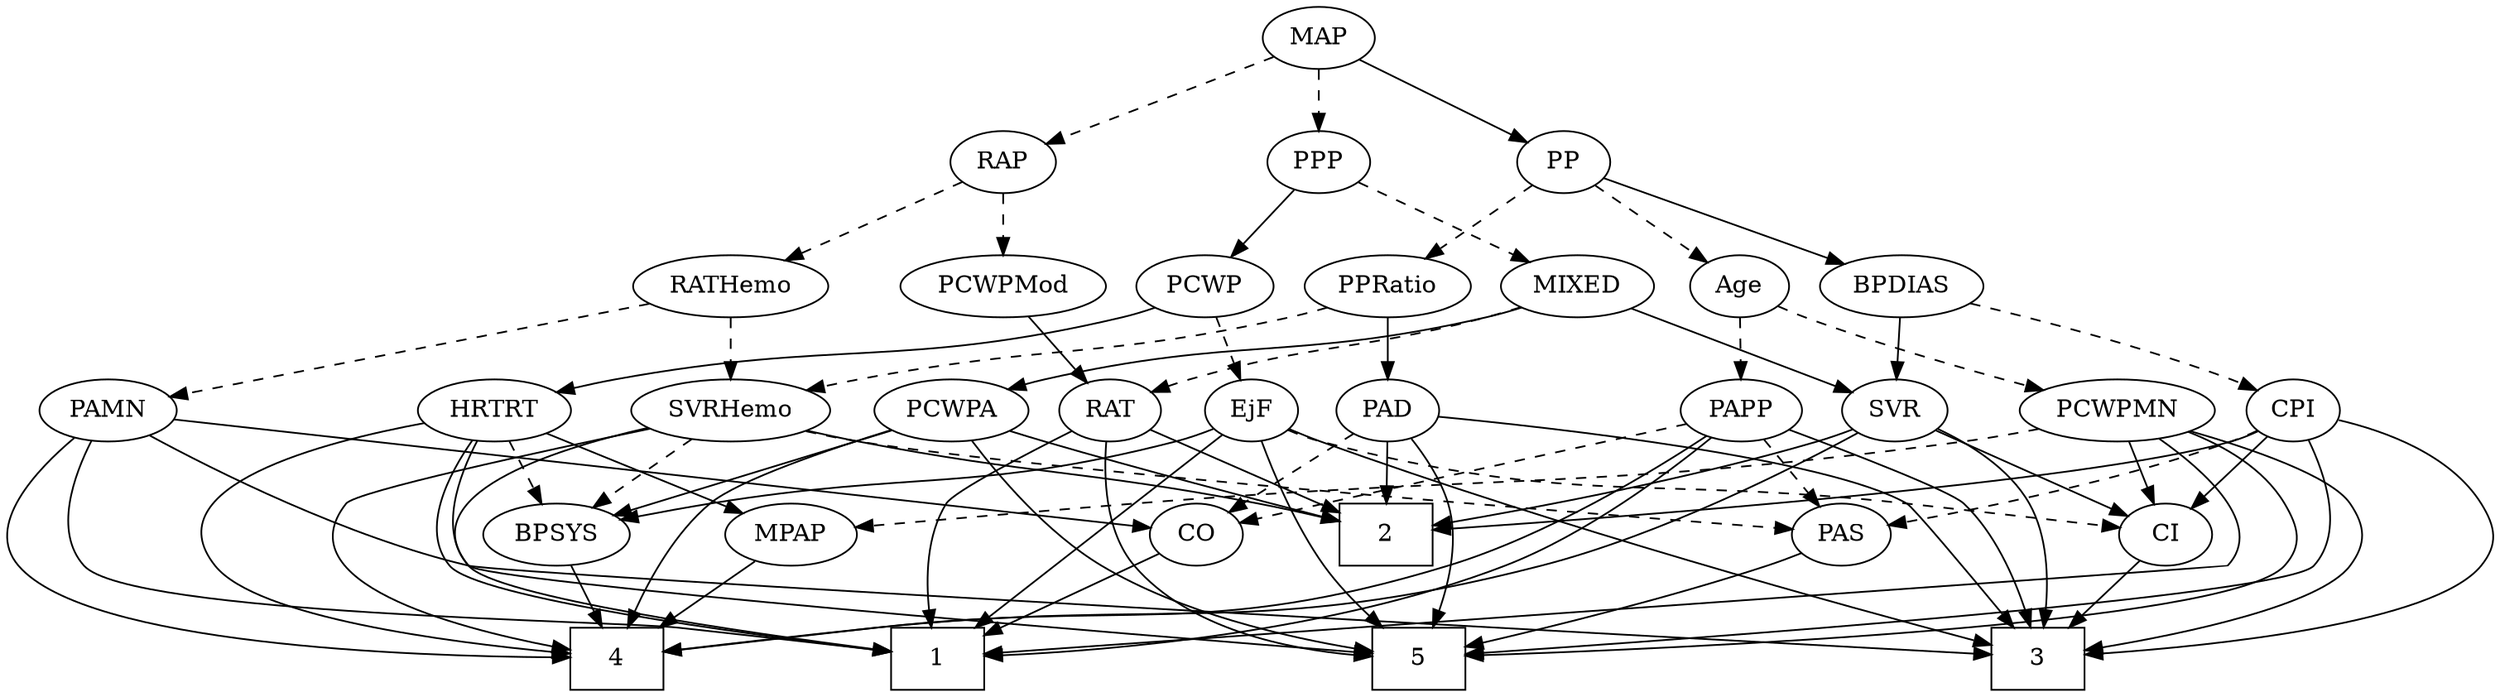 strict digraph {
	graph [bb="0,0,1423.8,396"];
	node [label="\N"];
	1	[height=0.5,
		pos="525.68,18",
		shape=box,
		width=0.75];
	2	[height=0.5,
		pos="785.68,90",
		shape=box,
		width=0.75];
	3	[height=0.5,
		pos="1159.7,18",
		shape=box,
		width=0.75];
	4	[height=0.5,
		pos="347.68,18",
		shape=box,
		width=0.75];
	5	[height=0.5,
		pos="804.68,18",
		shape=box,
		width=0.75];
	Age	[height=0.5,
		pos="981.68,234",
		width=0.75];
	PCWPMN	[height=0.5,
		pos="1199.7,162",
		width=1.3902];
	Age -> PCWPMN	[pos="e,1159.3,172.8 1002.8,222.37 1007.6,220.12 1012.8,217.86 1017.7,216 1061.3,199.48 1112.4,185.01 1149.3,175.38",
		style=dashed];
	PAPP	[height=0.5,
		pos="984.68,162",
		width=0.88464];
	Age -> PAPP	[pos="e,983.95,180.1 982.42,215.7 982.76,207.98 983.15,198.71 983.52,190.11",
		style=dashed];
	EjF	[height=0.5,
		pos="708.68,162",
		width=0.75];
	EjF -> 1	[pos="e,547.5,36.113 691.64,147.97 677.66,137.26 657.36,121.69 639.68,108 611.04,85.819 578.47,60.37 555.5,42.383",
		style=solid];
	EjF -> 3	[pos="e,1132.4,26.756 731.48,152.07 738.56,149.38 746.41,146.49 753.68,144 888.35,97.882 1050.7,50.252 1122.5,29.604",
		style=solid];
	EjF -> 5	[pos="e,783.49,36.051 714.26,144.27 720.94,125.61 733.32,95.02 749.68,72 757.12,61.528 766.81,51.393 775.98,42.838",
		style=solid];
	BPSYS	[height=0.5,
		pos="314.68,90",
		width=1.0471];
	EjF -> BPSYS	[pos="e,348.51,98.269 686.63,151.32 679.71,148.6 671.98,145.88 664.68,144 549.57,114.38 516.9,127.66 399.68,108 386.2,105.74 371.58,102.94 \
358.33,100.27",
		style=solid];
	CI	[height=0.5,
		pos="1233.7,90",
		width=0.75];
	EjF -> CI	[pos="e,1207.1,94.043 730.77,151.39 737.95,148.6 746.05,145.83 753.68,144 897.17,109.66 937.05,124.31 1083.7,108 1122.4,103.7 1166.6,98.667 \
1197,95.2",
		style=dashed];
	RAP	[height=0.5,
		pos="593.68,306",
		width=0.77632];
	RATHemo	[height=0.5,
		pos="389.68,234",
		width=1.3721];
	RAP -> RATHemo	[pos="e,424.41,246.92 569.48,296.7 536.16,285.26 475.58,264.47 434.01,250.21",
		style=dashed];
	PCWPMod	[height=0.5,
		pos="593.68,234",
		width=1.4443];
	RAP -> PCWPMod	[pos="e,593.68,252.1 593.68,287.7 593.68,279.98 593.68,270.71 593.68,262.11",
		style=dashed];
	MIXED	[height=0.5,
		pos="889.68,234",
		width=1.1193];
	RAT	[height=0.5,
		pos="628.68,162",
		width=0.75827];
	MIXED -> RAT	[pos="e,651.28,172.52 859.55,221.89 853.35,219.79 846.84,217.72 840.68,216 767.14,195.45 745.86,201.83 672.68,180 668.82,178.85 664.82,\
177.51 660.87,176.1",
		style=dashed];
	SVR	[height=0.5,
		pos="1066.7,162",
		width=0.77632];
	MIXED -> SVR	[pos="e,1043.7,172.62 919.2,221.71 946.8,211.1 989.12,194.7 1025.7,180 1028.5,178.86 1031.5,177.66 1034.4,176.45",
		style=solid];
	PCWPA	[height=0.5,
		pos="541.68,162",
		width=1.1555];
	MIXED -> PCWPA	[pos="e,572.44,174.23 860.15,221.74 853.8,219.61 847.07,217.56 840.68,216 732.47,189.63 701.05,205.71 592.68,180 589.26,179.19 585.75,\
178.25 582.24,177.24",
		style=solid];
	MPAP	[height=0.5,
		pos="443.68,90",
		width=0.97491];
	MPAP -> 4	[pos="e,371.15,36.113 424.26,74.834 411.43,65.484 394.33,53.014 379.54,42.23",
		style=solid];
	BPSYS -> 4	[pos="e,339.54,36.275 322.67,72.055 326.43,64.091 330.99,54.411 335.19,45.51",
		style=solid];
	PAD	[height=0.5,
		pos="791.68,162",
		width=0.79437];
	PAD -> 2	[pos="e,787.15,108.1 790.2,143.7 789.54,135.98 788.74,126.71 788.01,118.11",
		style=solid];
	PAD -> 3	[pos="e,1145.7,36.018 820.11,158.29 884.39,151.76 1038.8,133.81 1083.7,108 1087.3,105.91 1117.9,69.486 1139.1,43.891",
		style=solid];
	PAD -> 5	[pos="e,812.5,36.219 803.48,145.24 810.26,135.17 818.13,121.5 821.68,108 827.11,87.4 822.04,63.689 816.06,45.923",
		style=solid];
	CO	[height=0.5,
		pos="675.68,90",
		width=0.75];
	PAD -> CO	[pos="e,694.98,102.64 771.74,148.97 753.01,137.66 724.79,120.63 703.78,107.95",
		style=dashed];
	CO -> 1	[pos="e,552.72,31.617 654.19,78.971 630.17,67.762 590.88,49.425 562.06,35.974",
		style=solid];
	PAS	[height=0.5,
		pos="1047.7,90",
		width=0.75];
	PAS -> 5	[pos="e,831.82,24.879 1025.8,79.264 1019.7,76.727 1013,74.115 1006.7,72 949.98,52.906 882.45,36.406 841.61,27.09",
		style=solid];
	PAMN	[height=0.5,
		pos="58.683,162",
		width=1.011];
	PAMN -> 1	[pos="e,498.47,22.367 48.984,144.31 38.91,124.53 26.901,91.77 44.683,72 70.013,43.837 346.04,40.251 383.68,36 419.28,31.979 459.86,27.091 \
488.49,23.59",
		style=solid];
	PAMN -> 3	[pos="e,1132.2,20.501 81.91,147.95 119.56,127.53 196.85,88.656 267.68,72 288.81,67.032 954.93,30.233 1122,21.064",
		style=solid];
	PAMN -> 4	[pos="e,320.49,18.9 39.478,146.41 17.371,127.89 -13.457,95.512 6.683,72 45.476,26.712 230.12,19.809 310.34,18.978",
		style=solid];
	PAMN -> CO	[pos="e,649.1,94.016 94.072,156.99 202.47,144.69 529.24,107.61 639.16,95.144",
		style=solid];
	RATHemo -> PAMN	[pos="e,91.402,169.92 348.1,224.21 284.94,210.85 165.44,185.58 101.54,172.06",
		style=dashed];
	SVRHemo	[height=0.5,
		pos="389.68,162",
		width=1.3902];
	RATHemo -> SVRHemo	[pos="e,389.68,180.1 389.68,215.7 389.68,207.98 389.68,198.71 389.68,190.11",
		style=dashed];
	CPI	[height=0.5,
		pos="1294.7,162",
		width=0.75];
	CPI -> 2	[pos="e,812.83,92.863 1274.2,149.91 1269.2,147.62 1263.9,145.47 1258.7,144 1176.7,120.75 919.75,100.56 823.02,93.591",
		style=solid];
	CPI -> 3	[pos="e,1187.1,20.429 1321,157.93 1350.1,152.98 1395.5,140.25 1416.7,108 1425.5,94.621 1426.8,84.404 1416.7,72 1389.4,38.545 1261.8,25.58 \
1197.2,21.1",
		style=solid];
	CPI -> 5	[pos="e,831.74,20.785 1306.7,145.5 1320.3,126.01 1338.3,92.614 1319.7,72 1303.6,54.225 957.46,29.318 841.88,21.469",
		style=solid];
	CPI -> PAS	[pos="e,1073.5,95.79 1273.7,150.23 1268.8,147.99 1263.6,145.77 1258.7,144 1198.6,122.49 1125.8,106.27 1083.4,97.743",
		style=dashed];
	CPI -> CI	[pos="e,1246.6,105.82 1281.7,146.15 1273.5,136.69 1262.6,124.24 1253.3,113.56",
		style=solid];
	RAT -> 1	[pos="e,522,36.224 607.29,150.81 579.85,137.54 535.24,115.19 530.68,108 519.12,89.784 518.67,65.014 520.66,46.23",
		style=solid];
	RAT -> 2	[pos="e,758.63,103.06 650.84,151.12 676.4,139.73 718.78,120.83 749.21,107.26",
		style=solid];
	RAT -> 5	[pos="e,777.58,19.273 625.78,143.82 623.48,124.18 623,92.148 639.68,72 670.9,34.291 729.09,23.106 767.35,19.962",
		style=solid];
	SVR -> 2	[pos="e,812.72,95.372 1044.4,150.92 1038.4,148.44 1031.9,145.94 1025.7,144 955.31,121.83 870.5,105.43 822.87,97.117",
		style=solid];
	SVR -> 3	[pos="e,1163.2,36.108 1091.5,153.36 1112.3,145.55 1140.7,131.22 1154.7,108 1165.8,89.521 1166.3,64.774 1164.4,46.066",
		style=solid];
	SVR -> 4	[pos="e,374.88,22.468 1047.1,149.15 1013.3,129.35 941.19,89.952 874.68,72 708.76,27.213 660.57,54.216 489.68,36 454.06,32.203 413.49,27.286 \
384.86,23.718",
		style=solid];
	SVR -> CI	[pos="e,1211.4,100.36 1089.6,151.41 1118.6,139.23 1168.9,118.14 1201.8,104.38",
		style=solid];
	PCWPMod -> RAT	[pos="e,620.53,179.31 602.16,216.05 606.3,207.77 611.37,197.62 615.97,188.42",
		style=solid];
	PCWPA -> 2	[pos="e,758.38,98.003 573.16,150.21 579.6,148.09 586.34,145.93 592.68,144 646.55,127.64 709.54,110.76 748.53,100.57",
		style=solid];
	PCWPA -> 4	[pos="e,353.6,36.103 504.03,154.27 473.15,147.15 429.78,133.33 399.68,108 379.89,91.34 365.87,65.112 357.41,45.437",
		style=solid];
	PCWPA -> 5	[pos="e,777.64,22.093 552.33,144.32 566,124.25 591.59,90.879 621.68,72 667.14,43.482 728.49,29.824 767.32,23.644",
		style=solid];
	PCWPA -> BPSYS	[pos="e,344.89,101 508.39,151.15 473.14,140.67 415.89,123.49 366.68,108 362.71,106.75 358.57,105.43 354.44,104.1",
		style=solid];
	PCWPMN -> 1	[pos="e,553.01,20.916 1228.9,147.18 1244,138.31 1261.1,125.2 1269.7,108 1276.8,93.673 1280.6,83.709 1269.7,72 1268.9,71.181 714.05,32.21 \
563.17,21.628",
		style=solid];
	PCWPMN -> 3	[pos="e,1186.9,22.96 1236.3,149.61 1276,136.91 1334.4,117 1340.7,108 1349.8,94.846 1350.3,84.805 1340.7,72 1323.4,48.99 1244.7,32.608 \
1196.9,24.589",
		style=solid];
	PCWPMN -> 5	[pos="e,831.91,19.816 1240.1,151.34 1262.7,143.64 1289.1,130.32 1302.7,108 1311,94.341 1313.4,83.897 1302.7,72 1272,37.827 952.29,23.949 \
841.92,20.153",
		style=solid];
	PCWPMN -> MPAP	[pos="e,478.02,94.073 1156.8,152.48 1140.3,149.44 1121.1,146.22 1103.7,144 898.49,117.94 845.83,124.94 639.68,108 587.65,103.73 527.89,\
98.495 488.17,94.974",
		style=dashed];
	PCWPMN -> CI	[pos="e,1225.8,107.31 1207.9,144.05 1211.9,135.77 1216.9,125.62 1221.3,116.42",
		style=solid];
	SVRHemo -> 1	[pos="e,498.51,22.626 352.59,149.85 320.43,139.34 277.53,123.01 267.68,108 258.91,94.621 257.57,84.4 267.68,72 281.57,54.971 420.06,33.634 \
488.2,24.059",
		style=solid];
	SVRHemo -> 2	[pos="e,758.36,97.719 433.92,153.5 451.58,150.52 472.09,147.08 490.68,144 588.86,127.74 614.03,127.15 711.68,108 723.69,105.65 736.72,\
102.76 748.45,100.05",
		style=solid];
	SVRHemo -> 4	[pos="e,320.3,23.653 351.94,150.02 344.88,147.99 337.56,145.92 330.68,144 271.27,127.46 234.21,156.94 196.68,108 162.67,63.649 255.19,\
37.127 310.18,25.679",
		style=solid];
	SVRHemo -> BPSYS	[pos="e,331.21,106.43 372.29,144.76 362.33,135.47 349.68,123.67 338.78,113.49",
		style=dashed];
	SVRHemo -> PAS	[pos="e,1020.9,92.859 433.33,152.95 451.08,149.86 471.82,146.48 490.68,144 685.96,118.31 921.31,100.07 1010.8,93.59",
		style=dashed];
	BPDIAS	[height=0.5,
		pos="1068.7,234",
		width=1.1735];
	BPDIAS -> CPI	[pos="e,1273.6,173.67 1105.3,224.73 1144,215.55 1206.5,199.43 1258.7,180 1260.5,179.31 1262.4,178.57 1264.3,177.79",
		style=dashed];
	BPDIAS -> SVR	[pos="e,1067.2,180.1 1068.2,215.7 1068,207.98 1067.7,198.71 1067.5,190.11",
		style=solid];
	MAP	[height=0.5,
		pos="756.68,378",
		width=0.84854];
	MAP -> RAP	[pos="e,616.26,316.69 732.63,366.67 704.22,354.47 656.86,334.13 625.45,320.64",
		style=dashed];
	PP	[height=0.5,
		pos="886.68,306",
		width=0.75];
	MAP -> PP	[pos="e,866.14,318.06 778.44,365.28 800.01,353.67 833.2,335.8 857.14,322.91",
		style=solid];
	PPP	[height=0.5,
		pos="756.68,306",
		width=0.75];
	MAP -> PPP	[pos="e,756.68,324.1 756.68,359.7 756.68,351.98 756.68,342.71 756.68,334.11",
		style=dashed];
	PP -> Age	[pos="e,964.05,247.99 904.11,292.16 918.61,281.47 939.48,266.1 955.91,253.99",
		style=dashed];
	PP -> BPDIAS	[pos="e,1038.3,246.7 909.73,296.13 939.67,284.62 992.42,264.33 1028.9,250.3",
		style=solid];
	PPRatio	[height=0.5,
		pos="791.68,234",
		width=1.1013];
	PP -> PPRatio	[pos="e,811.63,249.7 869.26,292.16 855.52,282.04 836.08,267.71 820.09,255.93",
		style=dashed];
	PPP -> MIXED	[pos="e,864.39,248.31 777.17,294.22 797.98,283.27 830.57,266.11 855.33,253.08",
		style=dashed];
	PCWP	[height=0.5,
		pos="698.68,234",
		width=0.97491];
	PPP -> PCWP	[pos="e,712.05,251.13 744.1,289.81 736.63,280.8 727,269.18 718.53,258.95",
		style=solid];
	PPRatio -> PAD	[pos="e,791.68,180.1 791.68,215.7 791.68,207.98 791.68,198.71 791.68,190.11",
		style=solid];
	PPRatio -> SVRHemo	[pos="e,433.89,170.69 762.42,221.82 755.98,219.65 749.16,217.57 742.68,216 632.73,189.34 602.48,197.39 490.68,180 475.55,177.65 459.17,\
174.95 444.09,172.41",
		style=dashed];
	PCWP -> EjF	[pos="e,706.24,180.1 701.15,215.7 702.26,207.98 703.58,198.71 704.81,190.11",
		style=dashed];
	HRTRT	[height=0.5,
		pos="281.68,162",
		width=1.1013];
	PCWP -> HRTRT	[pos="e,310.91,174.33 672.51,221.62 666.73,219.47 660.57,217.44 654.68,216 513.94,181.61 472,211.94 330.68,180 327.33,179.24 323.89,178.33 \
320.46,177.33",
		style=solid];
	CI -> 3	[pos="e,1177.8,36.113 1218.7,74.834 1209.1,65.746 1196.4,53.71 1185.2,43.141",
		style=solid];
	PAPP -> 1	[pos="e,552.75,19.398 968.42,146.28 945.08,126.03 899.9,90.06 854.68,72 754.38,31.933 625.39,22.118 562.91,19.74",
		style=solid];
	PAPP -> 3	[pos="e,1155.4,36.344 1010.4,151.24 1047.6,137 1112.6,111.83 1116.7,108 1134.6,91.243 1145.9,65.42 1152.4,45.897",
		style=solid];
	PAPP -> 4	[pos="e,374.89,22.349 965.73,147.39 936.44,127.14 877.67,89.56 821.68,72 680.06,27.587 637.15,52.822 489.68,36 454.09,31.94 413.51,27.056 \
384.87,23.567",
		style=solid];
	PAPP -> CO	[pos="e,701.02,96.847 955.37,154.43 910.89,144.45 823.7,124.85 749.68,108 737.03,105.12 723.17,101.94 710.89,99.119",
		style=dashed];
	PAPP -> PAS	[pos="e,1034.2,106.01 998.66,145.46 1007.1,136.09 1018,123.99 1027.4,113.57",
		style=dashed];
	HRTRT -> 1	[pos="e,498.32,22.413 269.25,144.75 256.07,125.41 239.36,93.075 256.68,72 271.31,54.208 417.61,33.021 488.1,23.745",
		style=solid];
	HRTRT -> 4	[pos="e,320.6,21.21 244.81,155.29 186.58,144.71 83.562,118.79 120.68,72 143.95,42.677 252.12,28.057 310.34,22.203",
		style=solid];
	HRTRT -> 5	[pos="e,777.44,21.193 271.96,144.29 261.86,124.49 249.83,91.704 267.68,72 276.11,62.703 646.67,31.836 767.22,22.023",
		style=solid];
	HRTRT -> MPAP	[pos="e,417.8,102.18 309.53,148.97 336.84,137.17 378.58,119.13 408.24,106.31",
		style=solid];
	HRTRT -> BPSYS	[pos="e,306.77,107.79 289.67,144.05 293.48,135.97 298.13,126.12 302.37,117.11",
		style=dashed];
}
